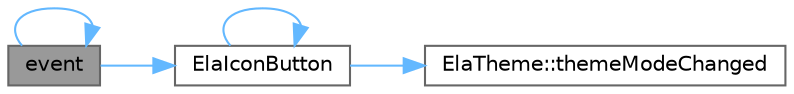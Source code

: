 digraph "event"
{
 // LATEX_PDF_SIZE
  bgcolor="transparent";
  edge [fontname=Helvetica,fontsize=10,labelfontname=Helvetica,labelfontsize=10];
  node [fontname=Helvetica,fontsize=10,shape=box,height=0.2,width=0.4];
  rankdir="LR";
  Node1 [id="Node000001",label="event",height=0.2,width=0.4,color="gray40", fillcolor="grey60", style="filled", fontcolor="black",tooltip="事件处理"];
  Node1 -> Node2 [id="edge1_Node000001_Node000002",color="steelblue1",style="solid",tooltip=" "];
  Node2 [id="Node000002",label="ElaIconButton",height=0.2,width=0.4,color="grey40", fillcolor="white", style="filled",URL="$class_ela_icon_button.html#a7f5e8688b8742d881e96f391b7df024e",tooltip="构造函数，初始化带图像的图标按钮"];
  Node2 -> Node2 [id="edge2_Node000002_Node000002",color="steelblue1",style="solid",tooltip=" "];
  Node2 -> Node3 [id="edge3_Node000002_Node000003",color="steelblue1",style="solid",tooltip=" "];
  Node3 [id="Node000003",label="ElaTheme::themeModeChanged",height=0.2,width=0.4,color="grey40", fillcolor="white", style="filled",URL="$class_ela_theme.html#a05ec2e3192ae77de87b167093330d9ba",tooltip="主题模式更改信号"];
  Node1 -> Node1 [id="edge4_Node000001_Node000001",color="steelblue1",style="solid",tooltip=" "];
}
